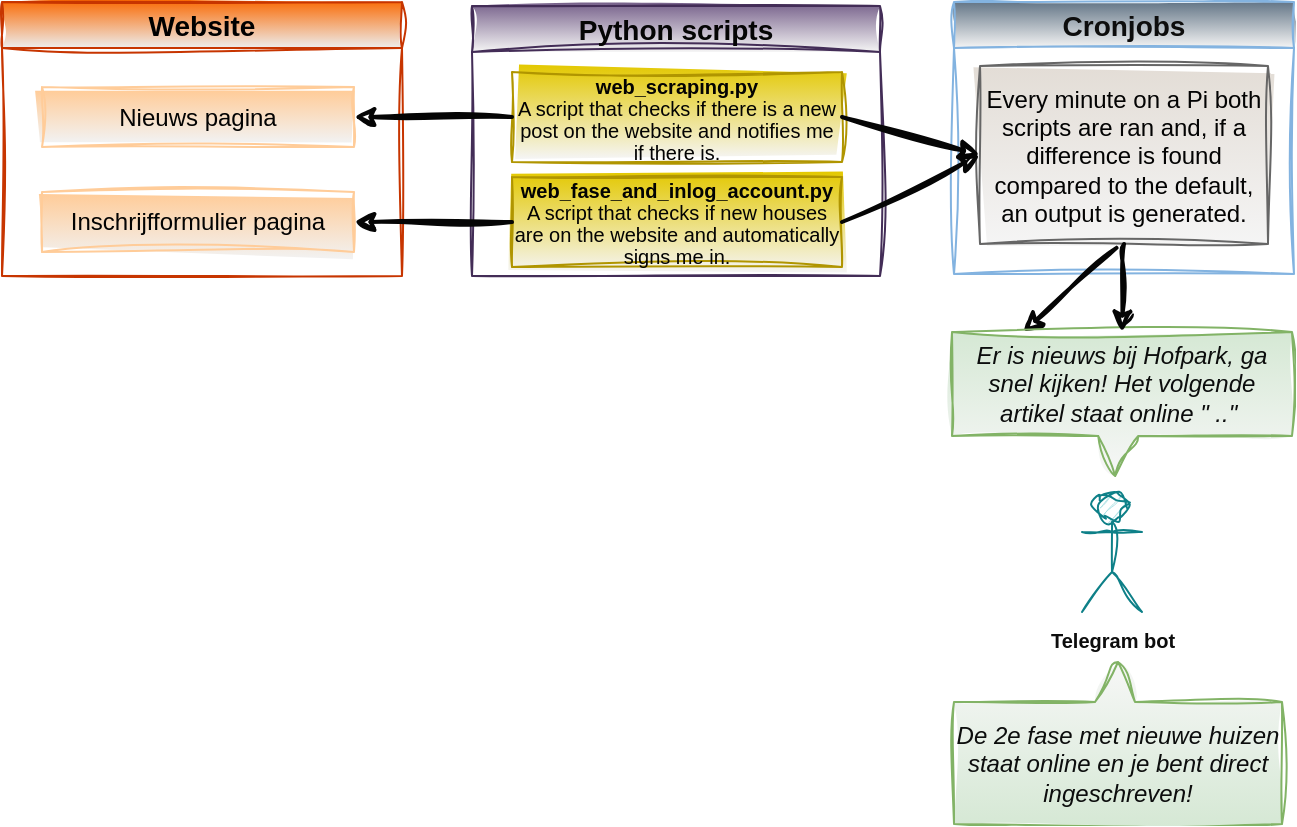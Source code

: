 <mxfile>
    <diagram id="Btb2WLoOVrugXf3QV6XN" name="Setup of the project">
        <mxGraphModel dx="1022" dy="723" grid="0" gridSize="10" guides="1" tooltips="1" connect="1" arrows="1" fold="1" page="1" pageScale="1" pageWidth="827" pageHeight="1169" background="#ffffff" math="0" shadow="0">
            <root>
                <mxCell id="0"/>
                <mxCell id="1" parent="0"/>
                <mxCell id="20" value="&lt;font size=&quot;1&quot; style=&quot;&quot; color=&quot;#0d0d0d&quot;&gt;&lt;b style=&quot;&quot;&gt;Telegram bot&lt;/b&gt;&lt;/font&gt;" style="shape=umlActor;verticalLabelPosition=bottom;verticalAlign=top;html=1;outlineConnect=0;fillColor=#b0e3e6;strokeColor=#0e8088;sketch=1;curveFitting=1;jiggle=2;gradientColor=none;" parent="1" vertex="1">
                    <mxGeometry x="600" y="300" width="30" height="60" as="geometry"/>
                </mxCell>
                <mxCell id="22" value="Website" style="swimlane;whiteSpace=wrap;html=1;fillColor=#fa6800;strokeColor=#C73500;sketch=1;curveFitting=1;jiggle=2;gradientDirection=south;swimlaneFillColor=none;fontColor=#000000;gradientColor=#EDEDED;startSize=23;fontSize=14;" parent="1" vertex="1">
                    <mxGeometry x="60" y="55" width="200" height="137" as="geometry">
                        <mxRectangle x="90" y="55" width="90" height="30" as="alternateBounds"/>
                    </mxGeometry>
                </mxCell>
                <mxCell id="23" value="&lt;font color=&quot;#030303&quot; style=&quot;font-size: 12px;&quot;&gt;Inschrijfformulier pagina&lt;/font&gt;" style="rounded=0;whiteSpace=wrap;html=1;fillColor=#FFCC99;fontSize=12;fontStyle=0;sketch=1;curveFitting=1;jiggle=2;gradientColor=#F2F2F2;strokeColor=#FFCC99;" parent="22" vertex="1">
                    <mxGeometry x="20" y="95" width="156" height="30" as="geometry"/>
                </mxCell>
                <mxCell id="25" value="&lt;font color=&quot;#030303&quot; style=&quot;font-size: 12px;&quot;&gt;Nieuws pagina&lt;/font&gt;" style="rounded=0;whiteSpace=wrap;html=1;fillColor=#FFCC99;fontSize=12;fontStyle=0;sketch=1;curveFitting=1;jiggle=2;gradientColor=#F2F2F2;strokeColor=#FFCC99;" parent="22" vertex="1">
                    <mxGeometry x="20" y="42.5" width="156" height="30" as="geometry"/>
                </mxCell>
                <mxCell id="c-toH_A7TmxNrjQhJg11-41" value="&lt;font color=&quot;#050505&quot; style=&quot;font-size: 14px;&quot;&gt;Python scripts&lt;/font&gt;" style="swimlane;whiteSpace=wrap;html=1;fontColor=#ffffff;fillColor=#76608a;strokeColor=#432D57;sketch=1;curveFitting=1;jiggle=2;rounded=0;gradientColor=#F5F5F5;fontSize=14;" parent="1" vertex="1">
                    <mxGeometry x="295" y="57" width="204" height="135" as="geometry">
                        <mxRectangle x="90" y="55" width="90" height="30" as="alternateBounds"/>
                    </mxGeometry>
                </mxCell>
                <mxCell id="c-toH_A7TmxNrjQhJg11-42" value="&lt;p style=&quot;line-height: 110%; font-size: 10px;&quot;&gt;&lt;font style=&quot;font-size: 10px;&quot; color=&quot;#030303&quot;&gt;&lt;b style=&quot;font-size: 10px;&quot;&gt;web_scraping.py &lt;br style=&quot;font-size: 10px;&quot;&gt;&lt;/b&gt;A script that checks if there is a new post on the website and notifies me if there is.&lt;/font&gt;&lt;/p&gt;" style="rounded=0;whiteSpace=wrap;html=1;fillColor=#e3c800;fontColor=#000000;strokeColor=#B09500;align=center;fontSize=10;spacing=2;sketch=1;curveFitting=1;jiggle=2;gradientColor=#F5F5F5;" parent="c-toH_A7TmxNrjQhJg11-41" vertex="1">
                    <mxGeometry x="20" y="33" width="165" height="45" as="geometry"/>
                </mxCell>
                <mxCell id="26" value="&lt;p style=&quot;line-height: 110%; font-size: 10px;&quot;&gt;&lt;font style=&quot;font-size: 10px;&quot; color=&quot;#030303&quot;&gt;&lt;b style=&quot;font-size: 10px;&quot;&gt;web_fase_and_inlog_account.py &lt;br style=&quot;font-size: 10px;&quot;&gt;&lt;/b&gt;A script that checks if new houses are on the website and automatically signs me in.&lt;/font&gt;&lt;/p&gt;" style="rounded=0;whiteSpace=wrap;html=1;fillColor=#e3c800;fontColor=#000000;strokeColor=#B09500;align=center;fontSize=10;spacing=2;sketch=1;curveFitting=1;jiggle=2;gradientColor=#F5F5F5;" parent="c-toH_A7TmxNrjQhJg11-41" vertex="1">
                    <mxGeometry x="20" y="85.5" width="165" height="45" as="geometry"/>
                </mxCell>
                <mxCell id="sVYA-P_zk5SEsgUEzxAb-44" value="&lt;font color=&quot;#0d0d0d&quot; style=&quot;font-size: 14px;&quot;&gt;Cronjobs&lt;/font&gt;" style="swimlane;whiteSpace=wrap;html=1;fontColor=#ffffff;fillColor=#647687;strokeColor=#83B3E0;sketch=1;curveFitting=1;jiggle=2;gradientColor=#F5F5F5;fontSize=14;" parent="1" vertex="1">
                    <mxGeometry x="536" y="55" width="170" height="136" as="geometry">
                        <mxRectangle x="90" y="55" width="90" height="30" as="alternateBounds"/>
                    </mxGeometry>
                </mxCell>
                <mxCell id="sVYA-P_zk5SEsgUEzxAb-45" value="&lt;font color=&quot;#030303&quot; style=&quot;font-size: 12px;&quot;&gt;&lt;span style=&quot;font-size: 12px;&quot;&gt;Every minute on a Pi both scripts are ran and, if a difference is found compared to the default, an output is generated.&lt;/span&gt;&lt;/font&gt;" style="rounded=0;whiteSpace=wrap;html=1;fillColor=#E3DDD6;strokeColor=#666666;fontStyle=0;sketch=1;curveFitting=1;jiggle=2;gradientColor=#F5F5F5;fontSize=12;" parent="sVYA-P_zk5SEsgUEzxAb-44" vertex="1">
                    <mxGeometry x="13" y="32" width="144" height="89" as="geometry"/>
                </mxCell>
                <mxCell id="sVYA-P_zk5SEsgUEzxAb-51" style="edgeStyle=none;html=1;strokeColor=#050505;strokeWidth=2;fontSize=10;fontColor=#5498F0;fillColor=#6d8764;sketch=1;curveFitting=1;jiggle=2;" parent="1" source="c-toH_A7TmxNrjQhJg11-42" target="25" edge="1">
                    <mxGeometry relative="1" as="geometry">
                        <mxPoint x="238" y="108" as="targetPoint"/>
                    </mxGeometry>
                </mxCell>
                <mxCell id="sVYA-P_zk5SEsgUEzxAb-53" style="edgeStyle=none;html=1;entryX=1;entryY=0.5;entryDx=0;entryDy=0;strokeColor=#050505;strokeWidth=2;fontSize=10;fontColor=#5498F0;fillColor=#6d8764;sketch=1;curveFitting=1;jiggle=2;exitX=0;exitY=0.5;exitDx=0;exitDy=0;" parent="1" source="26" target="23" edge="1">
                    <mxGeometry relative="1" as="geometry">
                        <mxPoint x="364.375" y="228" as="sourcePoint"/>
                    </mxGeometry>
                </mxCell>
                <mxCell id="sVYA-P_zk5SEsgUEzxAb-55" style="edgeStyle=none;html=1;strokeColor=#050505;strokeWidth=2;fontSize=10;fontColor=#5498F0;fillColor=#6d8764;sketch=1;curveFitting=1;jiggle=2;exitX=0.474;exitY=1.022;exitDx=0;exitDy=0;exitPerimeter=0;" parent="1" source="sVYA-P_zk5SEsgUEzxAb-45" edge="1">
                    <mxGeometry relative="1" as="geometry">
                        <mxPoint x="570.5" y="220" as="targetPoint"/>
                        <mxPoint x="571.5" y="164" as="sourcePoint"/>
                    </mxGeometry>
                </mxCell>
                <mxCell id="sVYA-P_zk5SEsgUEzxAb-58" value="&lt;font color=&quot;#0c0d0d&quot; style=&quot;font-size: 12px;&quot;&gt;Er is nieuws bij Hofpark, ga snel kijken! Het volgende artikel staat online &quot; ..&quot;&amp;nbsp;&lt;/font&gt;" style="shape=callout;whiteSpace=wrap;html=1;perimeter=calloutPerimeter;fontSize=12;fillColor=#d5e8d4;position2=0.48;size=20;position=0.43;strokeColor=#82b366;sketch=1;curveFitting=1;jiggle=2;gradientColor=#F7F7F7;fontStyle=2" parent="1" vertex="1">
                    <mxGeometry x="535" y="220" width="170" height="72" as="geometry"/>
                </mxCell>
                <mxCell id="sVYA-P_zk5SEsgUEzxAb-63" style="edgeStyle=none;html=1;strokeColor=#050505;strokeWidth=2;fontSize=10;fontColor=#0c0d0d;fillColor=#6d8764;entryX=0;entryY=0.5;entryDx=0;entryDy=0;sketch=1;curveFitting=1;jiggle=2;exitX=1;exitY=0.5;exitDx=0;exitDy=0;" parent="1" source="c-toH_A7TmxNrjQhJg11-42" target="sVYA-P_zk5SEsgUEzxAb-45" edge="1">
                    <mxGeometry relative="1" as="geometry">
                        <mxPoint x="540" y="105" as="targetPoint"/>
                    </mxGeometry>
                </mxCell>
                <mxCell id="sVYA-P_zk5SEsgUEzxAb-64" style="edgeStyle=none;shape=connector;rounded=1;html=1;entryX=0;entryY=0.5;entryDx=0;entryDy=0;labelBackgroundColor=default;strokeColor=#050505;strokeWidth=2;fontFamily=Helvetica;fontSize=10;fontColor=#0c0d0d;endArrow=classic;fillColor=#6d8764;sketch=1;curveFitting=1;jiggle=2;exitX=1;exitY=0.5;exitDx=0;exitDy=0;" parent="1" source="26" target="sVYA-P_zk5SEsgUEzxAb-45" edge="1">
                    <mxGeometry relative="1" as="geometry">
                        <mxPoint x="550" y="145" as="targetPoint"/>
                        <mxPoint x="494" y="162" as="sourcePoint"/>
                    </mxGeometry>
                </mxCell>
                <mxCell id="sVYA-P_zk5SEsgUEzxAb-71" value="&lt;font style=&quot;font-size: 12px;&quot; color=&quot;#0c0d0d&quot;&gt;De 2e fase met nieuwe huizen staat online en je bent direct ingeschreven!&lt;/font&gt;" style="shape=callout;whiteSpace=wrap;html=1;perimeter=calloutPerimeter;fontSize=12;fillColor=#d5e8d4;position2=0.5;size=20;position=0.43;strokeColor=#82b366;direction=west;flipH=1;sketch=1;curveFitting=1;jiggle=2;gradientColor=#F7F7F7;fontStyle=2" parent="1" vertex="1">
                    <mxGeometry x="536" y="385" width="164" height="81" as="geometry"/>
                </mxCell>
                <mxCell id="30" style="edgeStyle=none;sketch=1;hachureGap=4;jiggle=2;curveFitting=1;html=1;entryX=0.5;entryY=0;entryDx=0;entryDy=0;entryPerimeter=0;strokeWidth=2;fontFamily=Helvetica;fontSource=https%3A%2F%2Ffonts.googleapis.com%2Fcss%3Ffamily%3DArchitects%2BDaughter;fontSize=10;fontColor=#5498F0;startSize=23;exitX=0.5;exitY=1;exitDx=0;exitDy=0;strokeColor=#050505;fillColor=#6d8764;" parent="1" source="sVYA-P_zk5SEsgUEzxAb-45" target="sVYA-P_zk5SEsgUEzxAb-58" edge="1">
                    <mxGeometry relative="1" as="geometry"/>
                </mxCell>
            </root>
        </mxGraphModel>
    </diagram>
</mxfile>
